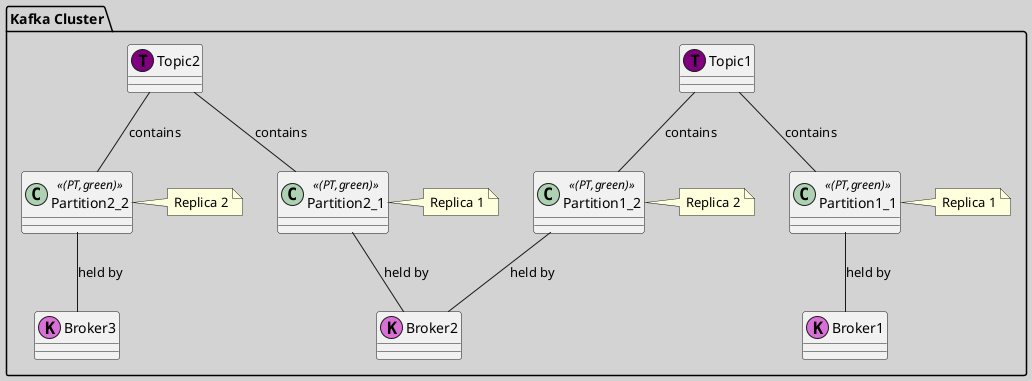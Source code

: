 @startuml
skinparam backgroundColor #D3D3D3

!define KafkaNode(x) class x << (K,orchid) >> 
!define PartitionNode(x) class x << (PT,green) >> 

package "Kafka Cluster" {
    KafkaNode(Broker1) 
    KafkaNode(Broker2) 
    KafkaNode(Broker3) 

    class Topic1 << (T,purple) >> 
    class Topic2 << (T,purple) >> 

    PartitionNode(Partition1_1) 
    PartitionNode(Partition1_2) 
    PartitionNode(Partition2_1) 
    PartitionNode(Partition2_2) 

    Topic1 -- Partition1_1 : contains
    Topic1 -- Partition1_2 : contains
    Topic2 -- Partition2_1 : contains
    Topic2 -- Partition2_2 : contains

    Partition1_1 -- Broker1 : held by
    Partition1_2 -- Broker2 : held by
    Partition2_1 -- Broker2 : held by
    Partition2_2 -- Broker3 : held by

    note right of Partition1_1 : Replica 1
    note right of Partition1_2 : Replica 2
    note right of Partition2_1 : Replica 1
    note right of Partition2_2 : Replica 2
}

@enduml
